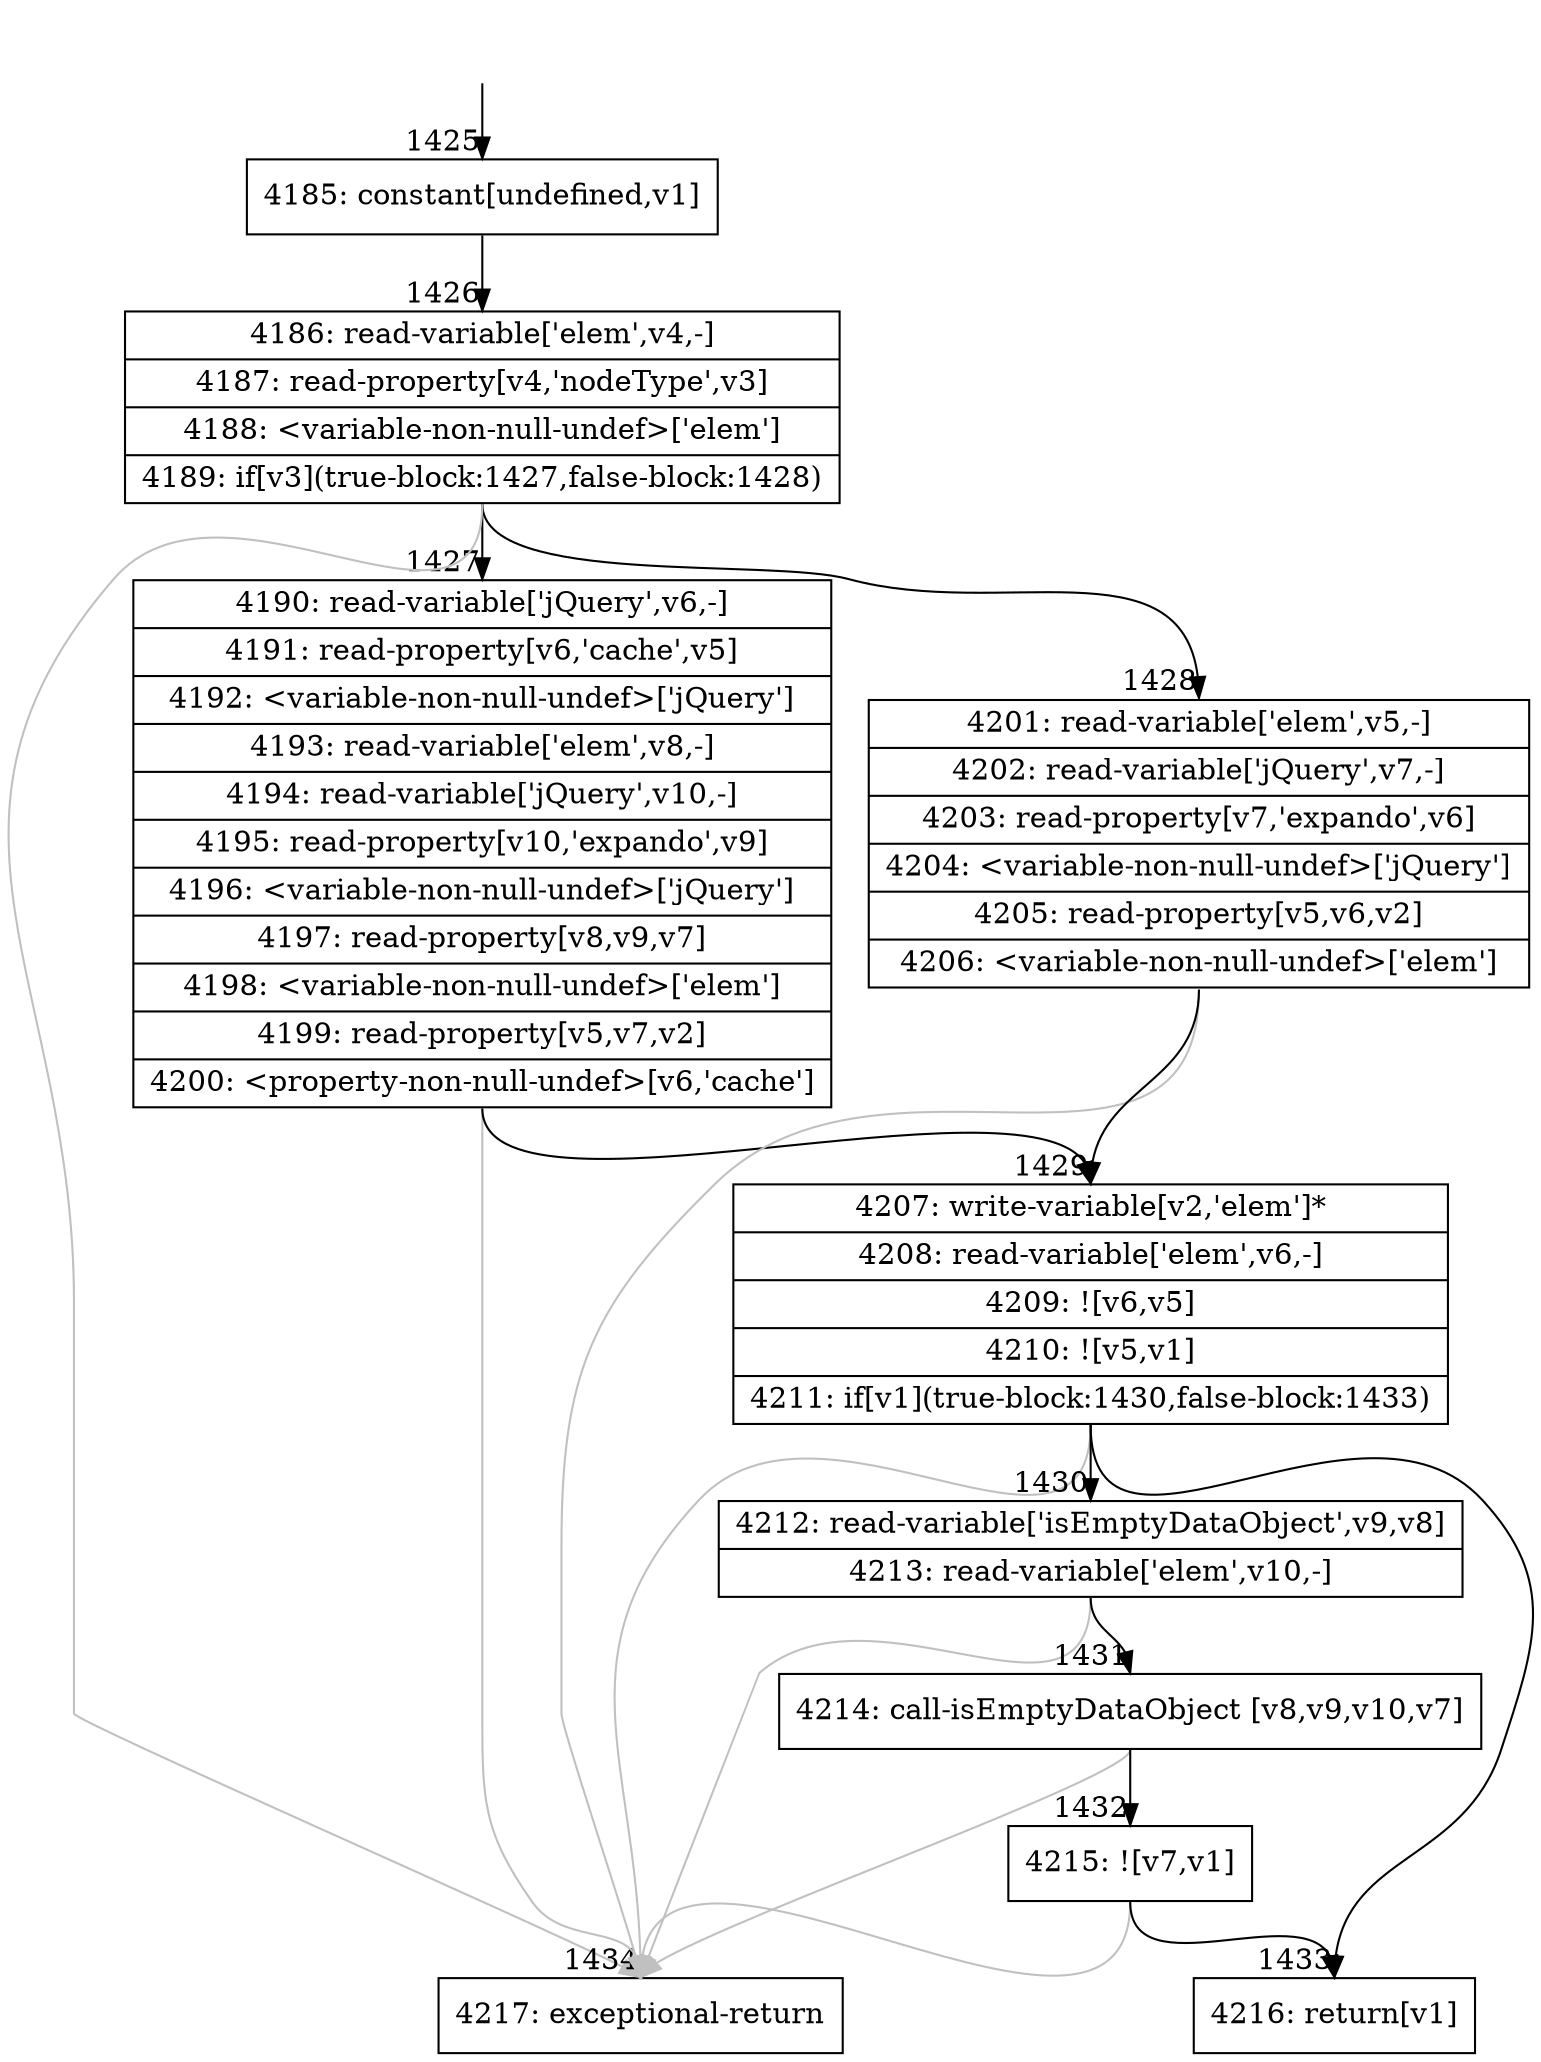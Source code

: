 digraph {
rankdir="TD"
BB_entry94[shape=none,label=""];
BB_entry94 -> BB1425 [tailport=s, headport=n, headlabel="    1425"]
BB1425 [shape=record label="{4185: constant[undefined,v1]}" ] 
BB1425 -> BB1426 [tailport=s, headport=n, headlabel="      1426"]
BB1426 [shape=record label="{4186: read-variable['elem',v4,-]|4187: read-property[v4,'nodeType',v3]|4188: \<variable-non-null-undef\>['elem']|4189: if[v3](true-block:1427,false-block:1428)}" ] 
BB1426 -> BB1427 [tailport=s, headport=n, headlabel="      1427"]
BB1426 -> BB1428 [tailport=s, headport=n, headlabel="      1428"]
BB1426 -> BB1434 [tailport=s, headport=n, color=gray, headlabel="      1434"]
BB1427 [shape=record label="{4190: read-variable['jQuery',v6,-]|4191: read-property[v6,'cache',v5]|4192: \<variable-non-null-undef\>['jQuery']|4193: read-variable['elem',v8,-]|4194: read-variable['jQuery',v10,-]|4195: read-property[v10,'expando',v9]|4196: \<variable-non-null-undef\>['jQuery']|4197: read-property[v8,v9,v7]|4198: \<variable-non-null-undef\>['elem']|4199: read-property[v5,v7,v2]|4200: \<property-non-null-undef\>[v6,'cache']}" ] 
BB1427 -> BB1429 [tailport=s, headport=n, headlabel="      1429"]
BB1427 -> BB1434 [tailport=s, headport=n, color=gray]
BB1428 [shape=record label="{4201: read-variable['elem',v5,-]|4202: read-variable['jQuery',v7,-]|4203: read-property[v7,'expando',v6]|4204: \<variable-non-null-undef\>['jQuery']|4205: read-property[v5,v6,v2]|4206: \<variable-non-null-undef\>['elem']}" ] 
BB1428 -> BB1429 [tailport=s, headport=n]
BB1428 -> BB1434 [tailport=s, headport=n, color=gray]
BB1429 [shape=record label="{4207: write-variable[v2,'elem']*|4208: read-variable['elem',v6,-]|4209: ![v6,v5]|4210: ![v5,v1]|4211: if[v1](true-block:1430,false-block:1433)}" ] 
BB1429 -> BB1433 [tailport=s, headport=n, headlabel="      1433"]
BB1429 -> BB1430 [tailport=s, headport=n, headlabel="      1430"]
BB1429 -> BB1434 [tailport=s, headport=n, color=gray]
BB1430 [shape=record label="{4212: read-variable['isEmptyDataObject',v9,v8]|4213: read-variable['elem',v10,-]}" ] 
BB1430 -> BB1431 [tailport=s, headport=n, headlabel="      1431"]
BB1430 -> BB1434 [tailport=s, headport=n, color=gray]
BB1431 [shape=record label="{4214: call-isEmptyDataObject [v8,v9,v10,v7]}" ] 
BB1431 -> BB1432 [tailport=s, headport=n, headlabel="      1432"]
BB1431 -> BB1434 [tailport=s, headport=n, color=gray]
BB1432 [shape=record label="{4215: ![v7,v1]}" ] 
BB1432 -> BB1433 [tailport=s, headport=n]
BB1432 -> BB1434 [tailport=s, headport=n, color=gray]
BB1433 [shape=record label="{4216: return[v1]}" ] 
BB1434 [shape=record label="{4217: exceptional-return}" ] 
}
